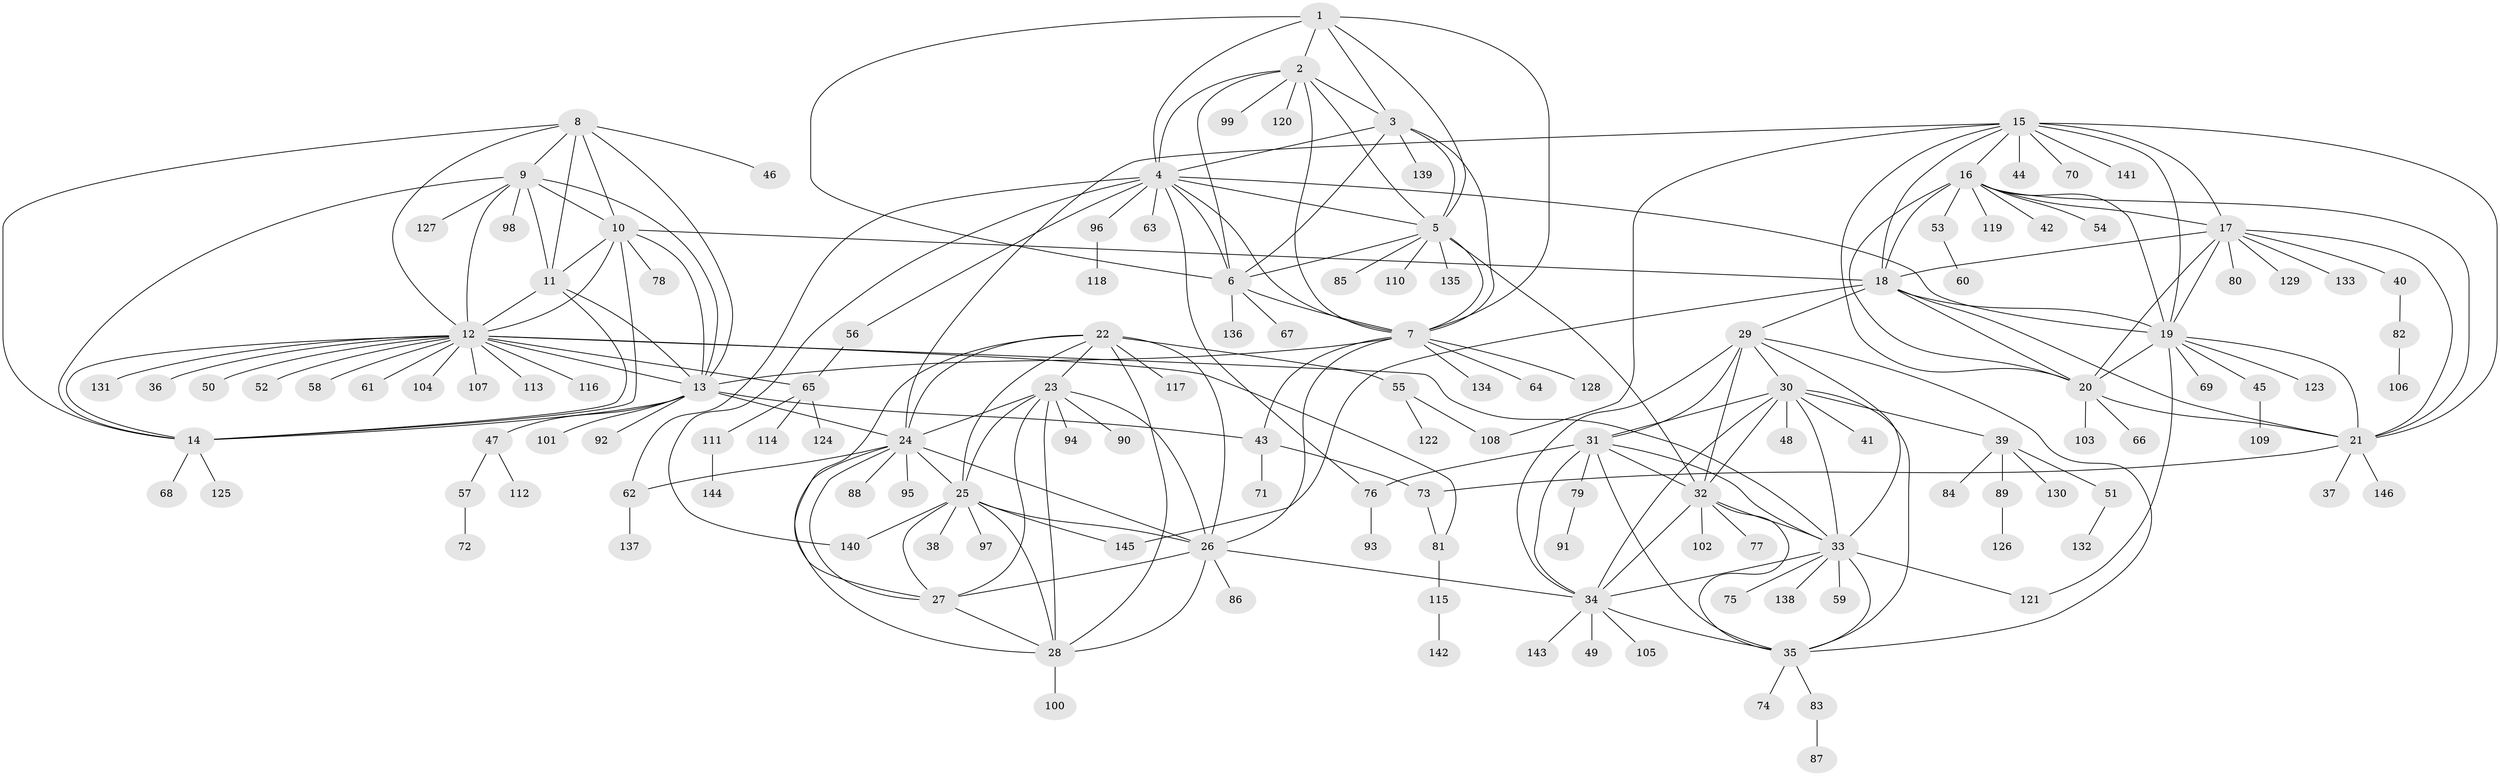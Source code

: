 // coarse degree distribution, {5: 0.0392156862745098, 7: 0.029411764705882353, 6: 0.06862745098039216, 12: 0.00980392156862745, 13: 0.00980392156862745, 8: 0.0196078431372549, 15: 0.00980392156862745, 11: 0.00980392156862745, 14: 0.00980392156862745, 9: 0.00980392156862745, 3: 0.029411764705882353, 18: 0.00980392156862745, 4: 0.00980392156862745, 1: 0.6274509803921569, 2: 0.10784313725490197}
// Generated by graph-tools (version 1.1) at 2025/19/03/04/25 18:19:40]
// undirected, 146 vertices, 236 edges
graph export_dot {
graph [start="1"]
  node [color=gray90,style=filled];
  1;
  2;
  3;
  4;
  5;
  6;
  7;
  8;
  9;
  10;
  11;
  12;
  13;
  14;
  15;
  16;
  17;
  18;
  19;
  20;
  21;
  22;
  23;
  24;
  25;
  26;
  27;
  28;
  29;
  30;
  31;
  32;
  33;
  34;
  35;
  36;
  37;
  38;
  39;
  40;
  41;
  42;
  43;
  44;
  45;
  46;
  47;
  48;
  49;
  50;
  51;
  52;
  53;
  54;
  55;
  56;
  57;
  58;
  59;
  60;
  61;
  62;
  63;
  64;
  65;
  66;
  67;
  68;
  69;
  70;
  71;
  72;
  73;
  74;
  75;
  76;
  77;
  78;
  79;
  80;
  81;
  82;
  83;
  84;
  85;
  86;
  87;
  88;
  89;
  90;
  91;
  92;
  93;
  94;
  95;
  96;
  97;
  98;
  99;
  100;
  101;
  102;
  103;
  104;
  105;
  106;
  107;
  108;
  109;
  110;
  111;
  112;
  113;
  114;
  115;
  116;
  117;
  118;
  119;
  120;
  121;
  122;
  123;
  124;
  125;
  126;
  127;
  128;
  129;
  130;
  131;
  132;
  133;
  134;
  135;
  136;
  137;
  138;
  139;
  140;
  141;
  142;
  143;
  144;
  145;
  146;
  1 -- 2;
  1 -- 3;
  1 -- 4;
  1 -- 5;
  1 -- 6;
  1 -- 7;
  2 -- 3;
  2 -- 4;
  2 -- 5;
  2 -- 6;
  2 -- 7;
  2 -- 99;
  2 -- 120;
  3 -- 4;
  3 -- 5;
  3 -- 6;
  3 -- 7;
  3 -- 139;
  4 -- 5;
  4 -- 6;
  4 -- 7;
  4 -- 19;
  4 -- 56;
  4 -- 62;
  4 -- 63;
  4 -- 76;
  4 -- 96;
  4 -- 140;
  5 -- 6;
  5 -- 7;
  5 -- 32;
  5 -- 85;
  5 -- 110;
  5 -- 135;
  6 -- 7;
  6 -- 67;
  6 -- 136;
  7 -- 13;
  7 -- 26;
  7 -- 43;
  7 -- 64;
  7 -- 128;
  7 -- 134;
  8 -- 9;
  8 -- 10;
  8 -- 11;
  8 -- 12;
  8 -- 13;
  8 -- 14;
  8 -- 46;
  9 -- 10;
  9 -- 11;
  9 -- 12;
  9 -- 13;
  9 -- 14;
  9 -- 98;
  9 -- 127;
  10 -- 11;
  10 -- 12;
  10 -- 13;
  10 -- 14;
  10 -- 18;
  10 -- 78;
  11 -- 12;
  11 -- 13;
  11 -- 14;
  12 -- 13;
  12 -- 14;
  12 -- 33;
  12 -- 36;
  12 -- 50;
  12 -- 52;
  12 -- 58;
  12 -- 61;
  12 -- 65;
  12 -- 81;
  12 -- 104;
  12 -- 107;
  12 -- 113;
  12 -- 116;
  12 -- 131;
  13 -- 14;
  13 -- 24;
  13 -- 43;
  13 -- 47;
  13 -- 92;
  13 -- 101;
  14 -- 68;
  14 -- 125;
  15 -- 16;
  15 -- 17;
  15 -- 18;
  15 -- 19;
  15 -- 20;
  15 -- 21;
  15 -- 24;
  15 -- 44;
  15 -- 70;
  15 -- 108;
  15 -- 141;
  16 -- 17;
  16 -- 18;
  16 -- 19;
  16 -- 20;
  16 -- 21;
  16 -- 42;
  16 -- 53;
  16 -- 54;
  16 -- 119;
  17 -- 18;
  17 -- 19;
  17 -- 20;
  17 -- 21;
  17 -- 40;
  17 -- 80;
  17 -- 129;
  17 -- 133;
  18 -- 19;
  18 -- 20;
  18 -- 21;
  18 -- 29;
  18 -- 145;
  19 -- 20;
  19 -- 21;
  19 -- 45;
  19 -- 69;
  19 -- 121;
  19 -- 123;
  20 -- 21;
  20 -- 66;
  20 -- 103;
  21 -- 37;
  21 -- 73;
  21 -- 146;
  22 -- 23;
  22 -- 24;
  22 -- 25;
  22 -- 26;
  22 -- 27;
  22 -- 28;
  22 -- 55;
  22 -- 117;
  23 -- 24;
  23 -- 25;
  23 -- 26;
  23 -- 27;
  23 -- 28;
  23 -- 90;
  23 -- 94;
  24 -- 25;
  24 -- 26;
  24 -- 27;
  24 -- 28;
  24 -- 62;
  24 -- 88;
  24 -- 95;
  25 -- 26;
  25 -- 27;
  25 -- 28;
  25 -- 38;
  25 -- 97;
  25 -- 140;
  25 -- 145;
  26 -- 27;
  26 -- 28;
  26 -- 34;
  26 -- 86;
  27 -- 28;
  28 -- 100;
  29 -- 30;
  29 -- 31;
  29 -- 32;
  29 -- 33;
  29 -- 34;
  29 -- 35;
  30 -- 31;
  30 -- 32;
  30 -- 33;
  30 -- 34;
  30 -- 35;
  30 -- 39;
  30 -- 41;
  30 -- 48;
  31 -- 32;
  31 -- 33;
  31 -- 34;
  31 -- 35;
  31 -- 76;
  31 -- 79;
  32 -- 33;
  32 -- 34;
  32 -- 35;
  32 -- 77;
  32 -- 102;
  33 -- 34;
  33 -- 35;
  33 -- 59;
  33 -- 75;
  33 -- 121;
  33 -- 138;
  34 -- 35;
  34 -- 49;
  34 -- 105;
  34 -- 143;
  35 -- 74;
  35 -- 83;
  39 -- 51;
  39 -- 84;
  39 -- 89;
  39 -- 130;
  40 -- 82;
  43 -- 71;
  43 -- 73;
  45 -- 109;
  47 -- 57;
  47 -- 112;
  51 -- 132;
  53 -- 60;
  55 -- 108;
  55 -- 122;
  56 -- 65;
  57 -- 72;
  62 -- 137;
  65 -- 111;
  65 -- 114;
  65 -- 124;
  73 -- 81;
  76 -- 93;
  79 -- 91;
  81 -- 115;
  82 -- 106;
  83 -- 87;
  89 -- 126;
  96 -- 118;
  111 -- 144;
  115 -- 142;
}
